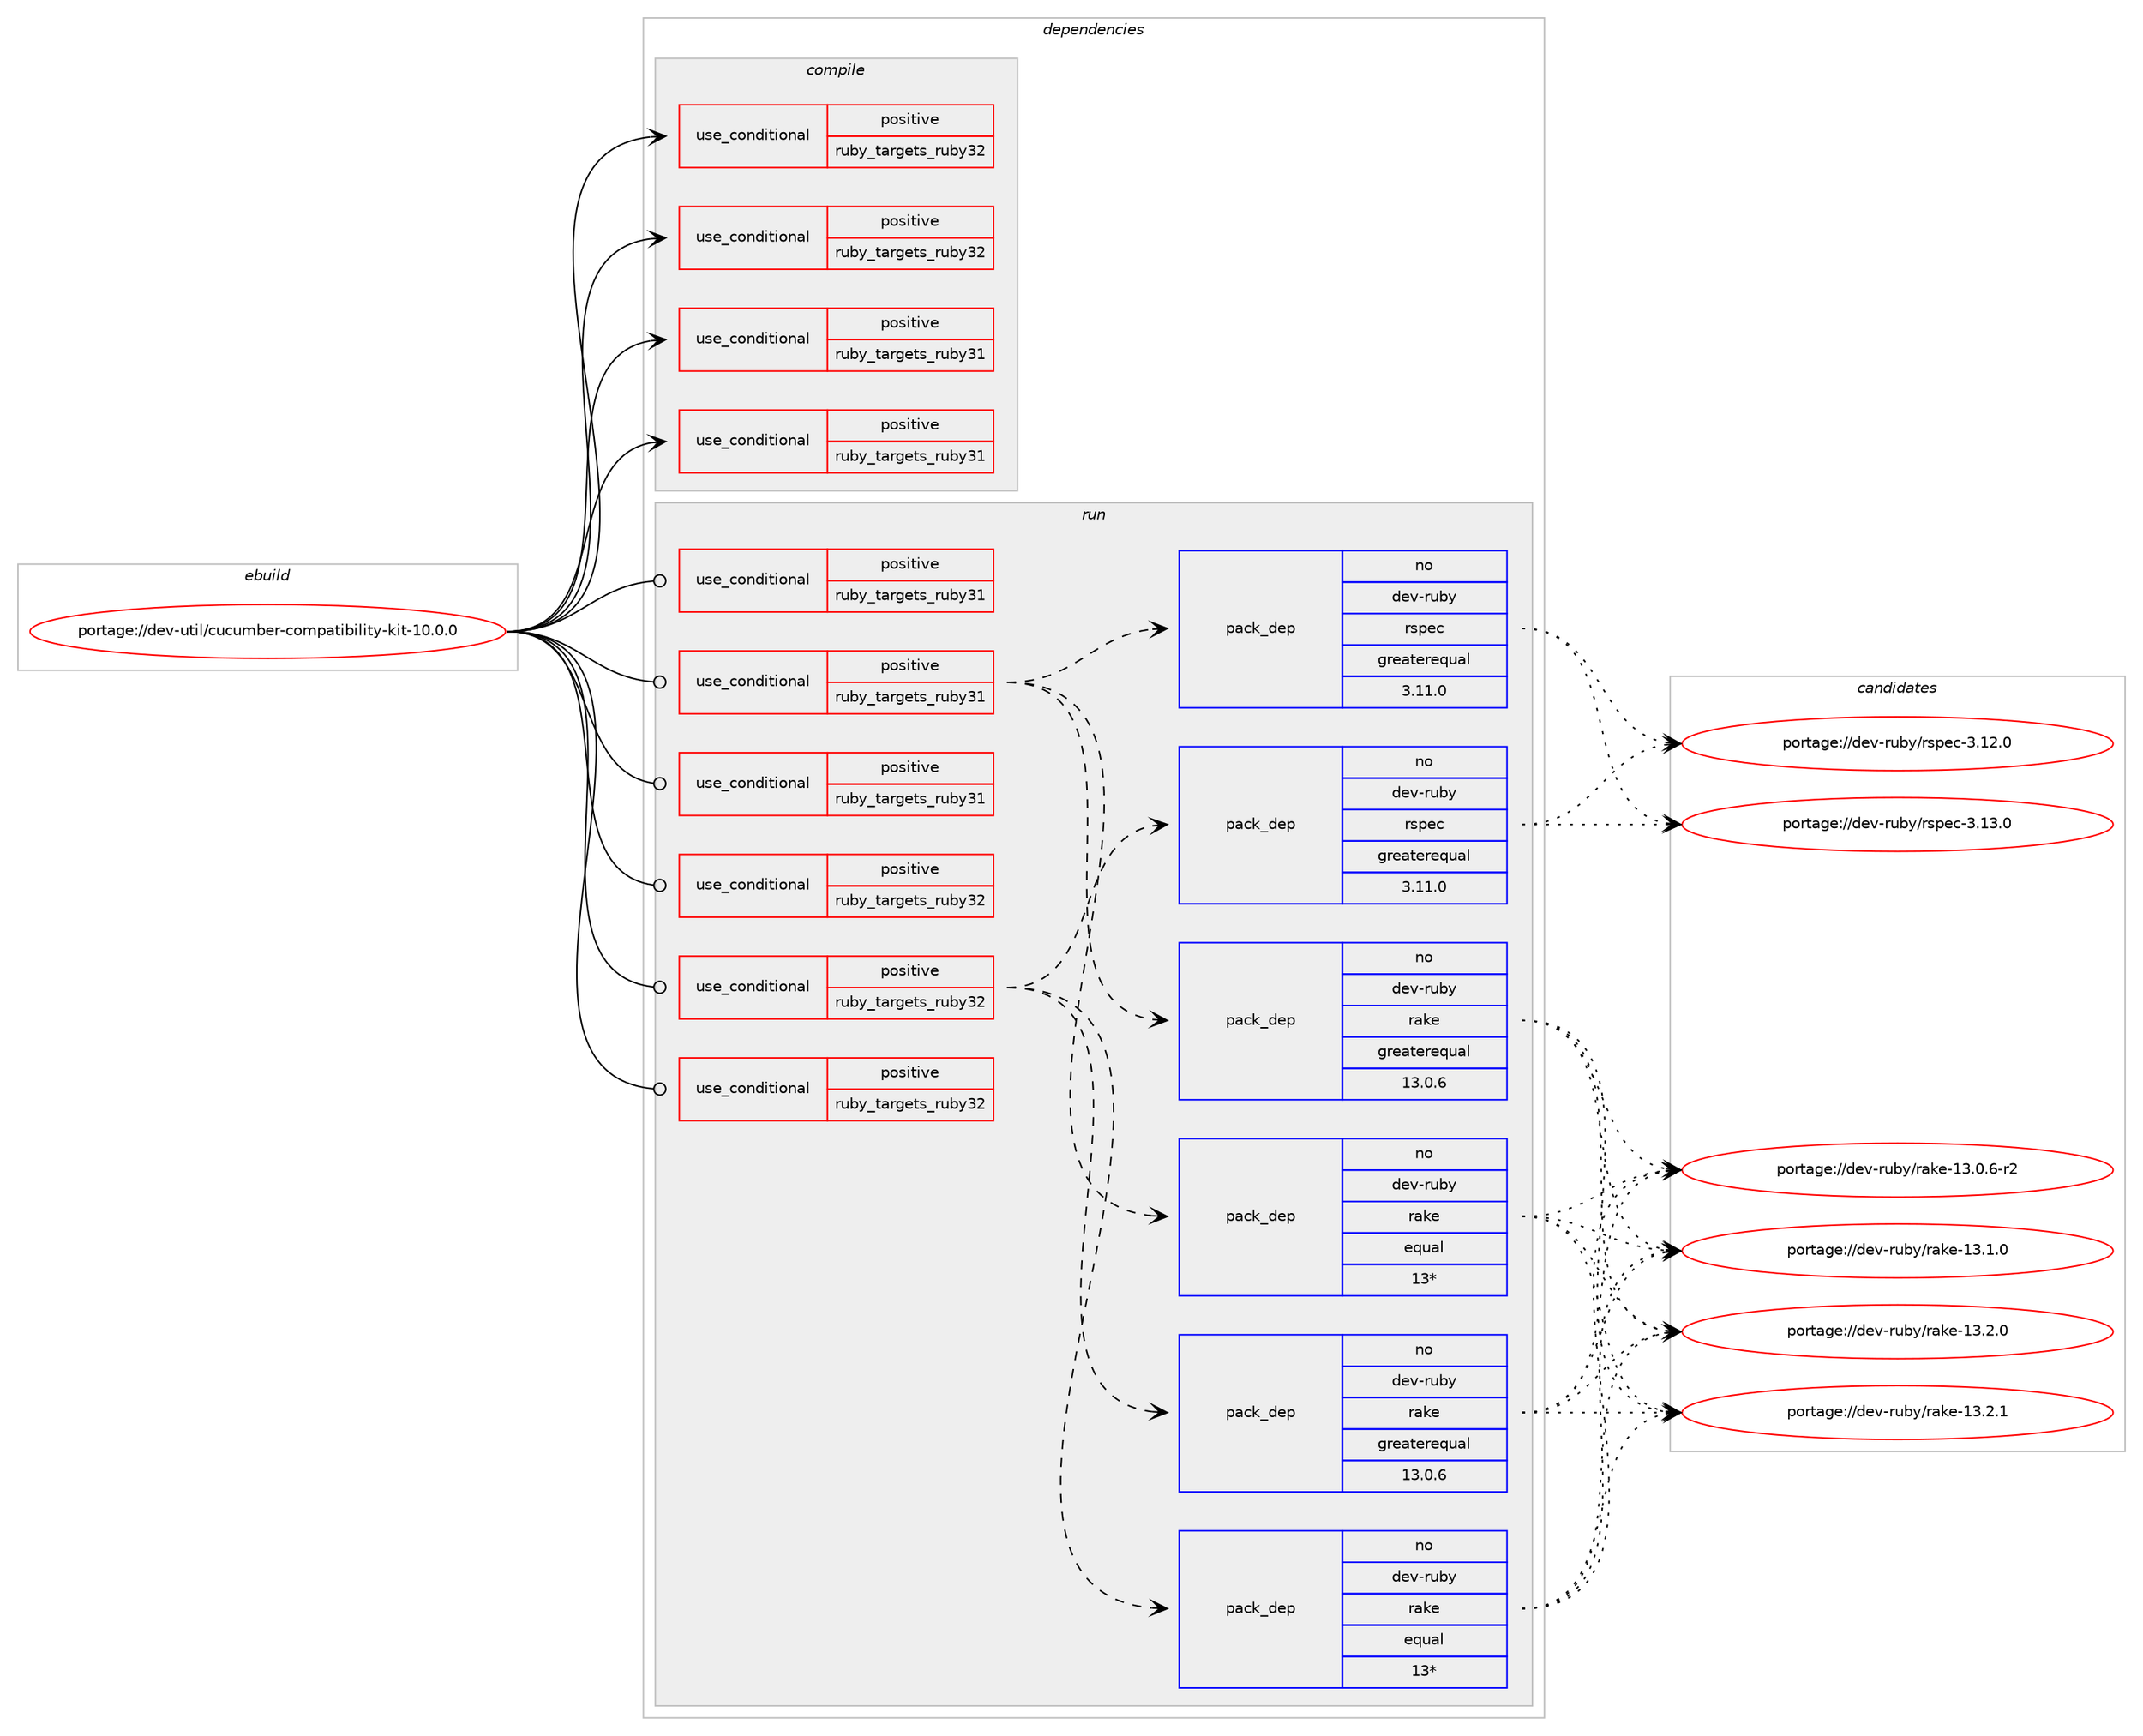 digraph prolog {

# *************
# Graph options
# *************

newrank=true;
concentrate=true;
compound=true;
graph [rankdir=LR,fontname=Helvetica,fontsize=10,ranksep=1.5];#, ranksep=2.5, nodesep=0.2];
edge  [arrowhead=vee];
node  [fontname=Helvetica,fontsize=10];

# **********
# The ebuild
# **********

subgraph cluster_leftcol {
color=gray;
rank=same;
label=<<i>ebuild</i>>;
id [label="portage://dev-util/cucumber-compatibility-kit-10.0.0", color=red, width=4, href="../dev-util/cucumber-compatibility-kit-10.0.0.svg"];
}

# ****************
# The dependencies
# ****************

subgraph cluster_midcol {
color=gray;
label=<<i>dependencies</i>>;
subgraph cluster_compile {
fillcolor="#eeeeee";
style=filled;
label=<<i>compile</i>>;
subgraph cond58338 {
dependency108897 [label=<<TABLE BORDER="0" CELLBORDER="1" CELLSPACING="0" CELLPADDING="4"><TR><TD ROWSPAN="3" CELLPADDING="10">use_conditional</TD></TR><TR><TD>positive</TD></TR><TR><TD>ruby_targets_ruby31</TD></TR></TABLE>>, shape=none, color=red];
# *** BEGIN UNKNOWN DEPENDENCY TYPE (TODO) ***
# dependency108897 -> package_dependency(portage://dev-util/cucumber-compatibility-kit-10.0.0,install,no,dev-lang,ruby,none,[,,],[slot(3.1)],[])
# *** END UNKNOWN DEPENDENCY TYPE (TODO) ***

}
id:e -> dependency108897:w [weight=20,style="solid",arrowhead="vee"];
subgraph cond58339 {
dependency108898 [label=<<TABLE BORDER="0" CELLBORDER="1" CELLSPACING="0" CELLPADDING="4"><TR><TD ROWSPAN="3" CELLPADDING="10">use_conditional</TD></TR><TR><TD>positive</TD></TR><TR><TD>ruby_targets_ruby31</TD></TR></TABLE>>, shape=none, color=red];
# *** BEGIN UNKNOWN DEPENDENCY TYPE (TODO) ***
# dependency108898 -> package_dependency(portage://dev-util/cucumber-compatibility-kit-10.0.0,install,no,virtual,rubygems,none,[,,],[],[use(enable(ruby_targets_ruby31),negative)])
# *** END UNKNOWN DEPENDENCY TYPE (TODO) ***

}
id:e -> dependency108898:w [weight=20,style="solid",arrowhead="vee"];
subgraph cond58340 {
dependency108899 [label=<<TABLE BORDER="0" CELLBORDER="1" CELLSPACING="0" CELLPADDING="4"><TR><TD ROWSPAN="3" CELLPADDING="10">use_conditional</TD></TR><TR><TD>positive</TD></TR><TR><TD>ruby_targets_ruby32</TD></TR></TABLE>>, shape=none, color=red];
# *** BEGIN UNKNOWN DEPENDENCY TYPE (TODO) ***
# dependency108899 -> package_dependency(portage://dev-util/cucumber-compatibility-kit-10.0.0,install,no,dev-lang,ruby,none,[,,],[slot(3.2)],[])
# *** END UNKNOWN DEPENDENCY TYPE (TODO) ***

}
id:e -> dependency108899:w [weight=20,style="solid",arrowhead="vee"];
subgraph cond58341 {
dependency108900 [label=<<TABLE BORDER="0" CELLBORDER="1" CELLSPACING="0" CELLPADDING="4"><TR><TD ROWSPAN="3" CELLPADDING="10">use_conditional</TD></TR><TR><TD>positive</TD></TR><TR><TD>ruby_targets_ruby32</TD></TR></TABLE>>, shape=none, color=red];
# *** BEGIN UNKNOWN DEPENDENCY TYPE (TODO) ***
# dependency108900 -> package_dependency(portage://dev-util/cucumber-compatibility-kit-10.0.0,install,no,virtual,rubygems,none,[,,],[],[use(enable(ruby_targets_ruby32),negative)])
# *** END UNKNOWN DEPENDENCY TYPE (TODO) ***

}
id:e -> dependency108900:w [weight=20,style="solid",arrowhead="vee"];
}
subgraph cluster_compileandrun {
fillcolor="#eeeeee";
style=filled;
label=<<i>compile and run</i>>;
}
subgraph cluster_run {
fillcolor="#eeeeee";
style=filled;
label=<<i>run</i>>;
subgraph cond58342 {
dependency108901 [label=<<TABLE BORDER="0" CELLBORDER="1" CELLSPACING="0" CELLPADDING="4"><TR><TD ROWSPAN="3" CELLPADDING="10">use_conditional</TD></TR><TR><TD>positive</TD></TR><TR><TD>ruby_targets_ruby31</TD></TR></TABLE>>, shape=none, color=red];
# *** BEGIN UNKNOWN DEPENDENCY TYPE (TODO) ***
# dependency108901 -> package_dependency(portage://dev-util/cucumber-compatibility-kit-10.0.0,run,no,dev-lang,ruby,none,[,,],[slot(3.1)],[])
# *** END UNKNOWN DEPENDENCY TYPE (TODO) ***

}
id:e -> dependency108901:w [weight=20,style="solid",arrowhead="odot"];
subgraph cond58343 {
dependency108902 [label=<<TABLE BORDER="0" CELLBORDER="1" CELLSPACING="0" CELLPADDING="4"><TR><TD ROWSPAN="3" CELLPADDING="10">use_conditional</TD></TR><TR><TD>positive</TD></TR><TR><TD>ruby_targets_ruby31</TD></TR></TABLE>>, shape=none, color=red];
# *** BEGIN UNKNOWN DEPENDENCY TYPE (TODO) ***
# dependency108902 -> package_dependency(portage://dev-util/cucumber-compatibility-kit-10.0.0,run,no,dev-util,cucumber-messages,none,[,,],[slot(19)],[use(enable(ruby_targets_ruby31),negative)])
# *** END UNKNOWN DEPENDENCY TYPE (TODO) ***

subgraph pack49173 {
dependency108903 [label=<<TABLE BORDER="0" CELLBORDER="1" CELLSPACING="0" CELLPADDING="4" WIDTH="220"><TR><TD ROWSPAN="6" CELLPADDING="30">pack_dep</TD></TR><TR><TD WIDTH="110">no</TD></TR><TR><TD>dev-ruby</TD></TR><TR><TD>rake</TD></TR><TR><TD>greaterequal</TD></TR><TR><TD>13.0.6</TD></TR></TABLE>>, shape=none, color=blue];
}
dependency108902:e -> dependency108903:w [weight=20,style="dashed",arrowhead="vee"];
subgraph pack49174 {
dependency108904 [label=<<TABLE BORDER="0" CELLBORDER="1" CELLSPACING="0" CELLPADDING="4" WIDTH="220"><TR><TD ROWSPAN="6" CELLPADDING="30">pack_dep</TD></TR><TR><TD WIDTH="110">no</TD></TR><TR><TD>dev-ruby</TD></TR><TR><TD>rake</TD></TR><TR><TD>equal</TD></TR><TR><TD>13*</TD></TR></TABLE>>, shape=none, color=blue];
}
dependency108902:e -> dependency108904:w [weight=20,style="dashed",arrowhead="vee"];
subgraph pack49175 {
dependency108905 [label=<<TABLE BORDER="0" CELLBORDER="1" CELLSPACING="0" CELLPADDING="4" WIDTH="220"><TR><TD ROWSPAN="6" CELLPADDING="30">pack_dep</TD></TR><TR><TD WIDTH="110">no</TD></TR><TR><TD>dev-ruby</TD></TR><TR><TD>rspec</TD></TR><TR><TD>greaterequal</TD></TR><TR><TD>3.11.0</TD></TR></TABLE>>, shape=none, color=blue];
}
dependency108902:e -> dependency108905:w [weight=20,style="dashed",arrowhead="vee"];
}
id:e -> dependency108902:w [weight=20,style="solid",arrowhead="odot"];
subgraph cond58344 {
dependency108906 [label=<<TABLE BORDER="0" CELLBORDER="1" CELLSPACING="0" CELLPADDING="4"><TR><TD ROWSPAN="3" CELLPADDING="10">use_conditional</TD></TR><TR><TD>positive</TD></TR><TR><TD>ruby_targets_ruby31</TD></TR></TABLE>>, shape=none, color=red];
# *** BEGIN UNKNOWN DEPENDENCY TYPE (TODO) ***
# dependency108906 -> package_dependency(portage://dev-util/cucumber-compatibility-kit-10.0.0,run,no,virtual,rubygems,none,[,,],[],[use(enable(ruby_targets_ruby31),negative)])
# *** END UNKNOWN DEPENDENCY TYPE (TODO) ***

}
id:e -> dependency108906:w [weight=20,style="solid",arrowhead="odot"];
subgraph cond58345 {
dependency108907 [label=<<TABLE BORDER="0" CELLBORDER="1" CELLSPACING="0" CELLPADDING="4"><TR><TD ROWSPAN="3" CELLPADDING="10">use_conditional</TD></TR><TR><TD>positive</TD></TR><TR><TD>ruby_targets_ruby32</TD></TR></TABLE>>, shape=none, color=red];
# *** BEGIN UNKNOWN DEPENDENCY TYPE (TODO) ***
# dependency108907 -> package_dependency(portage://dev-util/cucumber-compatibility-kit-10.0.0,run,no,dev-lang,ruby,none,[,,],[slot(3.2)],[])
# *** END UNKNOWN DEPENDENCY TYPE (TODO) ***

}
id:e -> dependency108907:w [weight=20,style="solid",arrowhead="odot"];
subgraph cond58346 {
dependency108908 [label=<<TABLE BORDER="0" CELLBORDER="1" CELLSPACING="0" CELLPADDING="4"><TR><TD ROWSPAN="3" CELLPADDING="10">use_conditional</TD></TR><TR><TD>positive</TD></TR><TR><TD>ruby_targets_ruby32</TD></TR></TABLE>>, shape=none, color=red];
# *** BEGIN UNKNOWN DEPENDENCY TYPE (TODO) ***
# dependency108908 -> package_dependency(portage://dev-util/cucumber-compatibility-kit-10.0.0,run,no,dev-util,cucumber-messages,none,[,,],[slot(19)],[use(enable(ruby_targets_ruby32),negative)])
# *** END UNKNOWN DEPENDENCY TYPE (TODO) ***

subgraph pack49176 {
dependency108909 [label=<<TABLE BORDER="0" CELLBORDER="1" CELLSPACING="0" CELLPADDING="4" WIDTH="220"><TR><TD ROWSPAN="6" CELLPADDING="30">pack_dep</TD></TR><TR><TD WIDTH="110">no</TD></TR><TR><TD>dev-ruby</TD></TR><TR><TD>rake</TD></TR><TR><TD>greaterequal</TD></TR><TR><TD>13.0.6</TD></TR></TABLE>>, shape=none, color=blue];
}
dependency108908:e -> dependency108909:w [weight=20,style="dashed",arrowhead="vee"];
subgraph pack49177 {
dependency108910 [label=<<TABLE BORDER="0" CELLBORDER="1" CELLSPACING="0" CELLPADDING="4" WIDTH="220"><TR><TD ROWSPAN="6" CELLPADDING="30">pack_dep</TD></TR><TR><TD WIDTH="110">no</TD></TR><TR><TD>dev-ruby</TD></TR><TR><TD>rake</TD></TR><TR><TD>equal</TD></TR><TR><TD>13*</TD></TR></TABLE>>, shape=none, color=blue];
}
dependency108908:e -> dependency108910:w [weight=20,style="dashed",arrowhead="vee"];
subgraph pack49178 {
dependency108911 [label=<<TABLE BORDER="0" CELLBORDER="1" CELLSPACING="0" CELLPADDING="4" WIDTH="220"><TR><TD ROWSPAN="6" CELLPADDING="30">pack_dep</TD></TR><TR><TD WIDTH="110">no</TD></TR><TR><TD>dev-ruby</TD></TR><TR><TD>rspec</TD></TR><TR><TD>greaterequal</TD></TR><TR><TD>3.11.0</TD></TR></TABLE>>, shape=none, color=blue];
}
dependency108908:e -> dependency108911:w [weight=20,style="dashed",arrowhead="vee"];
}
id:e -> dependency108908:w [weight=20,style="solid",arrowhead="odot"];
subgraph cond58347 {
dependency108912 [label=<<TABLE BORDER="0" CELLBORDER="1" CELLSPACING="0" CELLPADDING="4"><TR><TD ROWSPAN="3" CELLPADDING="10">use_conditional</TD></TR><TR><TD>positive</TD></TR><TR><TD>ruby_targets_ruby32</TD></TR></TABLE>>, shape=none, color=red];
# *** BEGIN UNKNOWN DEPENDENCY TYPE (TODO) ***
# dependency108912 -> package_dependency(portage://dev-util/cucumber-compatibility-kit-10.0.0,run,no,virtual,rubygems,none,[,,],[],[use(enable(ruby_targets_ruby32),negative)])
# *** END UNKNOWN DEPENDENCY TYPE (TODO) ***

}
id:e -> dependency108912:w [weight=20,style="solid",arrowhead="odot"];
}
}

# **************
# The candidates
# **************

subgraph cluster_choices {
rank=same;
color=gray;
label=<<i>candidates</i>>;

subgraph choice49173 {
color=black;
nodesep=1;
choice10010111845114117981214711497107101454951464846544511450 [label="portage://dev-ruby/rake-13.0.6-r2", color=red, width=4,href="../dev-ruby/rake-13.0.6-r2.svg"];
choice1001011184511411798121471149710710145495146494648 [label="portage://dev-ruby/rake-13.1.0", color=red, width=4,href="../dev-ruby/rake-13.1.0.svg"];
choice1001011184511411798121471149710710145495146504648 [label="portage://dev-ruby/rake-13.2.0", color=red, width=4,href="../dev-ruby/rake-13.2.0.svg"];
choice1001011184511411798121471149710710145495146504649 [label="portage://dev-ruby/rake-13.2.1", color=red, width=4,href="../dev-ruby/rake-13.2.1.svg"];
dependency108903:e -> choice10010111845114117981214711497107101454951464846544511450:w [style=dotted,weight="100"];
dependency108903:e -> choice1001011184511411798121471149710710145495146494648:w [style=dotted,weight="100"];
dependency108903:e -> choice1001011184511411798121471149710710145495146504648:w [style=dotted,weight="100"];
dependency108903:e -> choice1001011184511411798121471149710710145495146504649:w [style=dotted,weight="100"];
}
subgraph choice49174 {
color=black;
nodesep=1;
choice10010111845114117981214711497107101454951464846544511450 [label="portage://dev-ruby/rake-13.0.6-r2", color=red, width=4,href="../dev-ruby/rake-13.0.6-r2.svg"];
choice1001011184511411798121471149710710145495146494648 [label="portage://dev-ruby/rake-13.1.0", color=red, width=4,href="../dev-ruby/rake-13.1.0.svg"];
choice1001011184511411798121471149710710145495146504648 [label="portage://dev-ruby/rake-13.2.0", color=red, width=4,href="../dev-ruby/rake-13.2.0.svg"];
choice1001011184511411798121471149710710145495146504649 [label="portage://dev-ruby/rake-13.2.1", color=red, width=4,href="../dev-ruby/rake-13.2.1.svg"];
dependency108904:e -> choice10010111845114117981214711497107101454951464846544511450:w [style=dotted,weight="100"];
dependency108904:e -> choice1001011184511411798121471149710710145495146494648:w [style=dotted,weight="100"];
dependency108904:e -> choice1001011184511411798121471149710710145495146504648:w [style=dotted,weight="100"];
dependency108904:e -> choice1001011184511411798121471149710710145495146504649:w [style=dotted,weight="100"];
}
subgraph choice49175 {
color=black;
nodesep=1;
choice1001011184511411798121471141151121019945514649504648 [label="portage://dev-ruby/rspec-3.12.0", color=red, width=4,href="../dev-ruby/rspec-3.12.0.svg"];
choice1001011184511411798121471141151121019945514649514648 [label="portage://dev-ruby/rspec-3.13.0", color=red, width=4,href="../dev-ruby/rspec-3.13.0.svg"];
dependency108905:e -> choice1001011184511411798121471141151121019945514649504648:w [style=dotted,weight="100"];
dependency108905:e -> choice1001011184511411798121471141151121019945514649514648:w [style=dotted,weight="100"];
}
subgraph choice49176 {
color=black;
nodesep=1;
choice10010111845114117981214711497107101454951464846544511450 [label="portage://dev-ruby/rake-13.0.6-r2", color=red, width=4,href="../dev-ruby/rake-13.0.6-r2.svg"];
choice1001011184511411798121471149710710145495146494648 [label="portage://dev-ruby/rake-13.1.0", color=red, width=4,href="../dev-ruby/rake-13.1.0.svg"];
choice1001011184511411798121471149710710145495146504648 [label="portage://dev-ruby/rake-13.2.0", color=red, width=4,href="../dev-ruby/rake-13.2.0.svg"];
choice1001011184511411798121471149710710145495146504649 [label="portage://dev-ruby/rake-13.2.1", color=red, width=4,href="../dev-ruby/rake-13.2.1.svg"];
dependency108909:e -> choice10010111845114117981214711497107101454951464846544511450:w [style=dotted,weight="100"];
dependency108909:e -> choice1001011184511411798121471149710710145495146494648:w [style=dotted,weight="100"];
dependency108909:e -> choice1001011184511411798121471149710710145495146504648:w [style=dotted,weight="100"];
dependency108909:e -> choice1001011184511411798121471149710710145495146504649:w [style=dotted,weight="100"];
}
subgraph choice49177 {
color=black;
nodesep=1;
choice10010111845114117981214711497107101454951464846544511450 [label="portage://dev-ruby/rake-13.0.6-r2", color=red, width=4,href="../dev-ruby/rake-13.0.6-r2.svg"];
choice1001011184511411798121471149710710145495146494648 [label="portage://dev-ruby/rake-13.1.0", color=red, width=4,href="../dev-ruby/rake-13.1.0.svg"];
choice1001011184511411798121471149710710145495146504648 [label="portage://dev-ruby/rake-13.2.0", color=red, width=4,href="../dev-ruby/rake-13.2.0.svg"];
choice1001011184511411798121471149710710145495146504649 [label="portage://dev-ruby/rake-13.2.1", color=red, width=4,href="../dev-ruby/rake-13.2.1.svg"];
dependency108910:e -> choice10010111845114117981214711497107101454951464846544511450:w [style=dotted,weight="100"];
dependency108910:e -> choice1001011184511411798121471149710710145495146494648:w [style=dotted,weight="100"];
dependency108910:e -> choice1001011184511411798121471149710710145495146504648:w [style=dotted,weight="100"];
dependency108910:e -> choice1001011184511411798121471149710710145495146504649:w [style=dotted,weight="100"];
}
subgraph choice49178 {
color=black;
nodesep=1;
choice1001011184511411798121471141151121019945514649504648 [label="portage://dev-ruby/rspec-3.12.0", color=red, width=4,href="../dev-ruby/rspec-3.12.0.svg"];
choice1001011184511411798121471141151121019945514649514648 [label="portage://dev-ruby/rspec-3.13.0", color=red, width=4,href="../dev-ruby/rspec-3.13.0.svg"];
dependency108911:e -> choice1001011184511411798121471141151121019945514649504648:w [style=dotted,weight="100"];
dependency108911:e -> choice1001011184511411798121471141151121019945514649514648:w [style=dotted,weight="100"];
}
}

}
